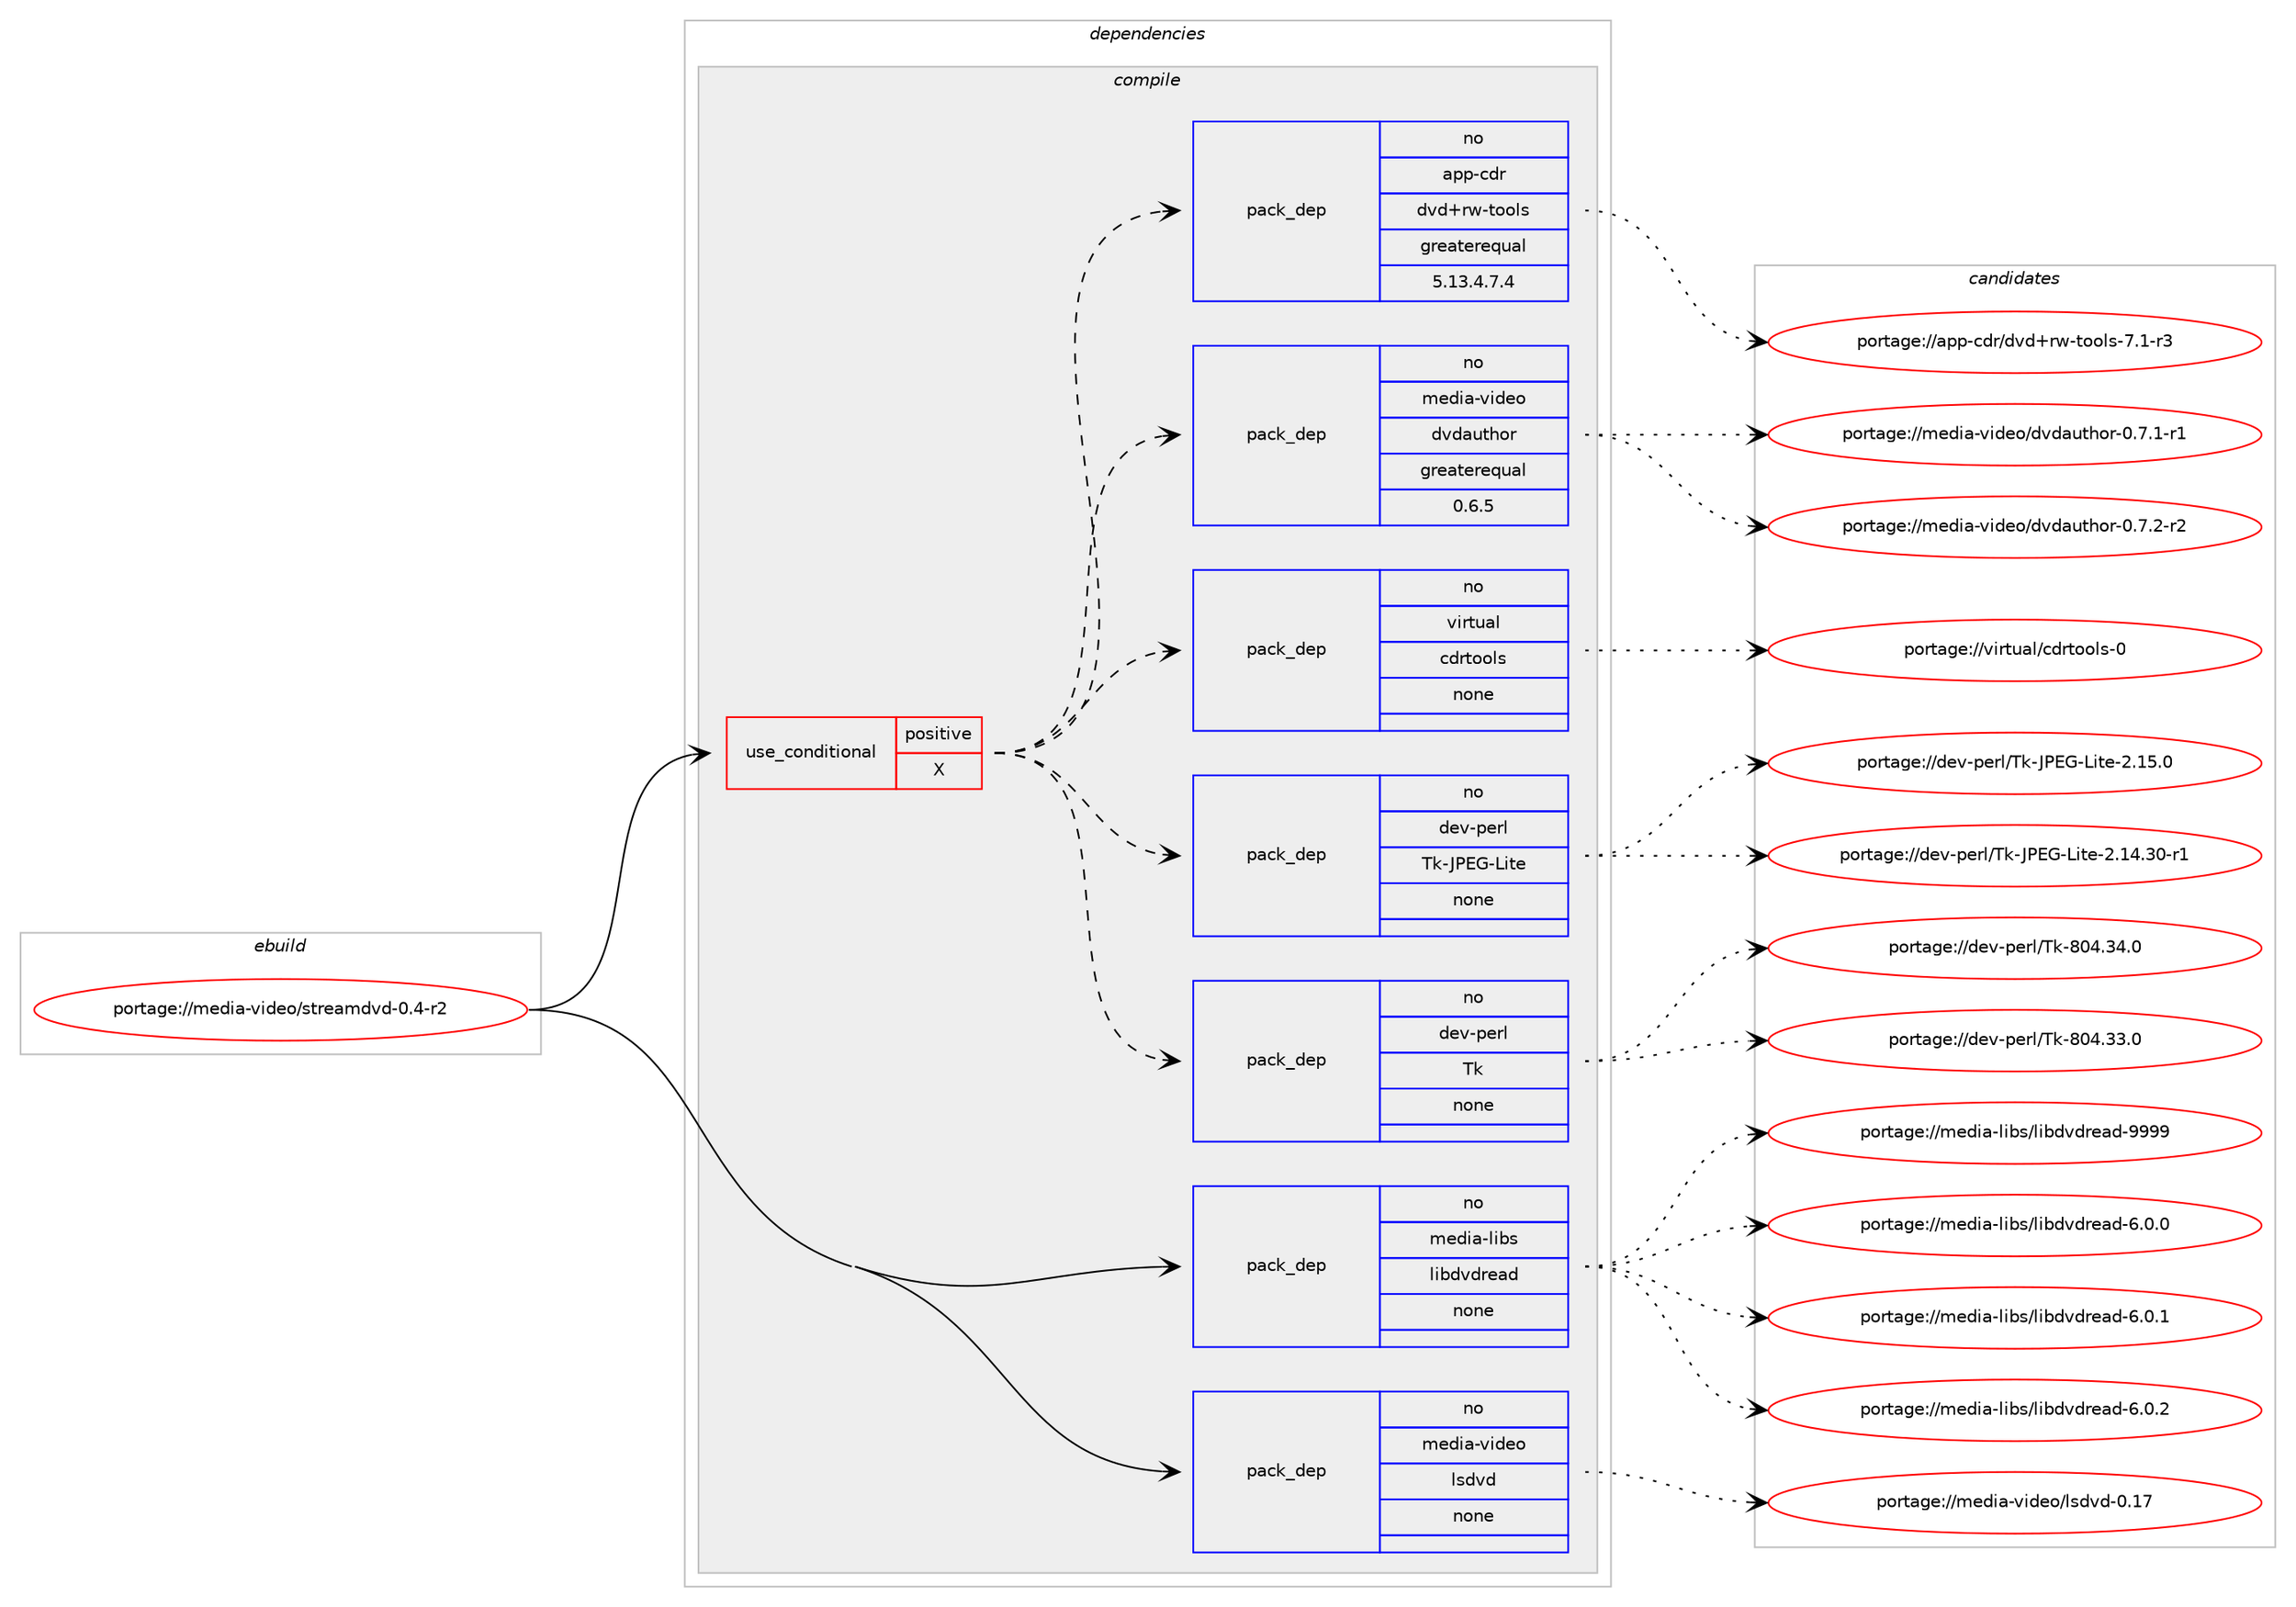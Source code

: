 digraph prolog {

# *************
# Graph options
# *************

newrank=true;
concentrate=true;
compound=true;
graph [rankdir=LR,fontname=Helvetica,fontsize=10,ranksep=1.5];#, ranksep=2.5, nodesep=0.2];
edge  [arrowhead=vee];
node  [fontname=Helvetica,fontsize=10];

# **********
# The ebuild
# **********

subgraph cluster_leftcol {
color=gray;
rank=same;
label=<<i>ebuild</i>>;
id [label="portage://media-video/streamdvd-0.4-r2", color=red, width=4, href="../media-video/streamdvd-0.4-r2.svg"];
}

# ****************
# The dependencies
# ****************

subgraph cluster_midcol {
color=gray;
label=<<i>dependencies</i>>;
subgraph cluster_compile {
fillcolor="#eeeeee";
style=filled;
label=<<i>compile</i>>;
subgraph cond85489 {
dependency343000 [label=<<TABLE BORDER="0" CELLBORDER="1" CELLSPACING="0" CELLPADDING="4"><TR><TD ROWSPAN="3" CELLPADDING="10">use_conditional</TD></TR><TR><TD>positive</TD></TR><TR><TD>X</TD></TR></TABLE>>, shape=none, color=red];
subgraph pack251894 {
dependency343001 [label=<<TABLE BORDER="0" CELLBORDER="1" CELLSPACING="0" CELLPADDING="4" WIDTH="220"><TR><TD ROWSPAN="6" CELLPADDING="30">pack_dep</TD></TR><TR><TD WIDTH="110">no</TD></TR><TR><TD>dev-perl</TD></TR><TR><TD>Tk</TD></TR><TR><TD>none</TD></TR><TR><TD></TD></TR></TABLE>>, shape=none, color=blue];
}
dependency343000:e -> dependency343001:w [weight=20,style="dashed",arrowhead="vee"];
subgraph pack251895 {
dependency343002 [label=<<TABLE BORDER="0" CELLBORDER="1" CELLSPACING="0" CELLPADDING="4" WIDTH="220"><TR><TD ROWSPAN="6" CELLPADDING="30">pack_dep</TD></TR><TR><TD WIDTH="110">no</TD></TR><TR><TD>dev-perl</TD></TR><TR><TD>Tk-JPEG-Lite</TD></TR><TR><TD>none</TD></TR><TR><TD></TD></TR></TABLE>>, shape=none, color=blue];
}
dependency343000:e -> dependency343002:w [weight=20,style="dashed",arrowhead="vee"];
subgraph pack251896 {
dependency343003 [label=<<TABLE BORDER="0" CELLBORDER="1" CELLSPACING="0" CELLPADDING="4" WIDTH="220"><TR><TD ROWSPAN="6" CELLPADDING="30">pack_dep</TD></TR><TR><TD WIDTH="110">no</TD></TR><TR><TD>virtual</TD></TR><TR><TD>cdrtools</TD></TR><TR><TD>none</TD></TR><TR><TD></TD></TR></TABLE>>, shape=none, color=blue];
}
dependency343000:e -> dependency343003:w [weight=20,style="dashed",arrowhead="vee"];
subgraph pack251897 {
dependency343004 [label=<<TABLE BORDER="0" CELLBORDER="1" CELLSPACING="0" CELLPADDING="4" WIDTH="220"><TR><TD ROWSPAN="6" CELLPADDING="30">pack_dep</TD></TR><TR><TD WIDTH="110">no</TD></TR><TR><TD>media-video</TD></TR><TR><TD>dvdauthor</TD></TR><TR><TD>greaterequal</TD></TR><TR><TD>0.6.5</TD></TR></TABLE>>, shape=none, color=blue];
}
dependency343000:e -> dependency343004:w [weight=20,style="dashed",arrowhead="vee"];
subgraph pack251898 {
dependency343005 [label=<<TABLE BORDER="0" CELLBORDER="1" CELLSPACING="0" CELLPADDING="4" WIDTH="220"><TR><TD ROWSPAN="6" CELLPADDING="30">pack_dep</TD></TR><TR><TD WIDTH="110">no</TD></TR><TR><TD>app-cdr</TD></TR><TR><TD>dvd+rw-tools</TD></TR><TR><TD>greaterequal</TD></TR><TR><TD>5.13.4.7.4</TD></TR></TABLE>>, shape=none, color=blue];
}
dependency343000:e -> dependency343005:w [weight=20,style="dashed",arrowhead="vee"];
}
id:e -> dependency343000:w [weight=20,style="solid",arrowhead="vee"];
subgraph pack251899 {
dependency343006 [label=<<TABLE BORDER="0" CELLBORDER="1" CELLSPACING="0" CELLPADDING="4" WIDTH="220"><TR><TD ROWSPAN="6" CELLPADDING="30">pack_dep</TD></TR><TR><TD WIDTH="110">no</TD></TR><TR><TD>media-libs</TD></TR><TR><TD>libdvdread</TD></TR><TR><TD>none</TD></TR><TR><TD></TD></TR></TABLE>>, shape=none, color=blue];
}
id:e -> dependency343006:w [weight=20,style="solid",arrowhead="vee"];
subgraph pack251900 {
dependency343007 [label=<<TABLE BORDER="0" CELLBORDER="1" CELLSPACING="0" CELLPADDING="4" WIDTH="220"><TR><TD ROWSPAN="6" CELLPADDING="30">pack_dep</TD></TR><TR><TD WIDTH="110">no</TD></TR><TR><TD>media-video</TD></TR><TR><TD>lsdvd</TD></TR><TR><TD>none</TD></TR><TR><TD></TD></TR></TABLE>>, shape=none, color=blue];
}
id:e -> dependency343007:w [weight=20,style="solid",arrowhead="vee"];
}
subgraph cluster_compileandrun {
fillcolor="#eeeeee";
style=filled;
label=<<i>compile and run</i>>;
}
subgraph cluster_run {
fillcolor="#eeeeee";
style=filled;
label=<<i>run</i>>;
}
}

# **************
# The candidates
# **************

subgraph cluster_choices {
rank=same;
color=gray;
label=<<i>candidates</i>>;

subgraph choice251894 {
color=black;
nodesep=1;
choiceportage100101118451121011141084784107455648524651514648 [label="portage://dev-perl/Tk-804.33.0", color=red, width=4,href="../dev-perl/Tk-804.33.0.svg"];
choiceportage100101118451121011141084784107455648524651524648 [label="portage://dev-perl/Tk-804.34.0", color=red, width=4,href="../dev-perl/Tk-804.34.0.svg"];
dependency343001:e -> choiceportage100101118451121011141084784107455648524651514648:w [style=dotted,weight="100"];
dependency343001:e -> choiceportage100101118451121011141084784107455648524651524648:w [style=dotted,weight="100"];
}
subgraph choice251895 {
color=black;
nodesep=1;
choiceportage1001011184511210111410847841074574806971457610511610145504649524651484511449 [label="portage://dev-perl/Tk-JPEG-Lite-2.14.30-r1", color=red, width=4,href="../dev-perl/Tk-JPEG-Lite-2.14.30-r1.svg"];
choiceportage1001011184511210111410847841074574806971457610511610145504649534648 [label="portage://dev-perl/Tk-JPEG-Lite-2.15.0", color=red, width=4,href="../dev-perl/Tk-JPEG-Lite-2.15.0.svg"];
dependency343002:e -> choiceportage1001011184511210111410847841074574806971457610511610145504649524651484511449:w [style=dotted,weight="100"];
dependency343002:e -> choiceportage1001011184511210111410847841074574806971457610511610145504649534648:w [style=dotted,weight="100"];
}
subgraph choice251896 {
color=black;
nodesep=1;
choiceportage1181051141161179710847991001141161111111081154548 [label="portage://virtual/cdrtools-0", color=red, width=4,href="../virtual/cdrtools-0.svg"];
dependency343003:e -> choiceportage1181051141161179710847991001141161111111081154548:w [style=dotted,weight="100"];
}
subgraph choice251897 {
color=black;
nodesep=1;
choiceportage109101100105974511810510010111147100118100971171161041111144548465546494511449 [label="portage://media-video/dvdauthor-0.7.1-r1", color=red, width=4,href="../media-video/dvdauthor-0.7.1-r1.svg"];
choiceportage109101100105974511810510010111147100118100971171161041111144548465546504511450 [label="portage://media-video/dvdauthor-0.7.2-r2", color=red, width=4,href="../media-video/dvdauthor-0.7.2-r2.svg"];
dependency343004:e -> choiceportage109101100105974511810510010111147100118100971171161041111144548465546494511449:w [style=dotted,weight="100"];
dependency343004:e -> choiceportage109101100105974511810510010111147100118100971171161041111144548465546504511450:w [style=dotted,weight="100"];
}
subgraph choice251898 {
color=black;
nodesep=1;
choiceportage971121124599100114471001181004311411945116111111108115455546494511451 [label="portage://app-cdr/dvd+rw-tools-7.1-r3", color=red, width=4,href="../app-cdr/dvd+rw-tools-7.1-r3.svg"];
dependency343005:e -> choiceportage971121124599100114471001181004311411945116111111108115455546494511451:w [style=dotted,weight="100"];
}
subgraph choice251899 {
color=black;
nodesep=1;
choiceportage109101100105974510810598115471081059810011810011410197100455446484648 [label="portage://media-libs/libdvdread-6.0.0", color=red, width=4,href="../media-libs/libdvdread-6.0.0.svg"];
choiceportage109101100105974510810598115471081059810011810011410197100455446484649 [label="portage://media-libs/libdvdread-6.0.1", color=red, width=4,href="../media-libs/libdvdread-6.0.1.svg"];
choiceportage109101100105974510810598115471081059810011810011410197100455446484650 [label="portage://media-libs/libdvdread-6.0.2", color=red, width=4,href="../media-libs/libdvdread-6.0.2.svg"];
choiceportage1091011001059745108105981154710810598100118100114101971004557575757 [label="portage://media-libs/libdvdread-9999", color=red, width=4,href="../media-libs/libdvdread-9999.svg"];
dependency343006:e -> choiceportage109101100105974510810598115471081059810011810011410197100455446484648:w [style=dotted,weight="100"];
dependency343006:e -> choiceportage109101100105974510810598115471081059810011810011410197100455446484649:w [style=dotted,weight="100"];
dependency343006:e -> choiceportage109101100105974510810598115471081059810011810011410197100455446484650:w [style=dotted,weight="100"];
dependency343006:e -> choiceportage1091011001059745108105981154710810598100118100114101971004557575757:w [style=dotted,weight="100"];
}
subgraph choice251900 {
color=black;
nodesep=1;
choiceportage1091011001059745118105100101111471081151001181004548464955 [label="portage://media-video/lsdvd-0.17", color=red, width=4,href="../media-video/lsdvd-0.17.svg"];
dependency343007:e -> choiceportage1091011001059745118105100101111471081151001181004548464955:w [style=dotted,weight="100"];
}
}

}
